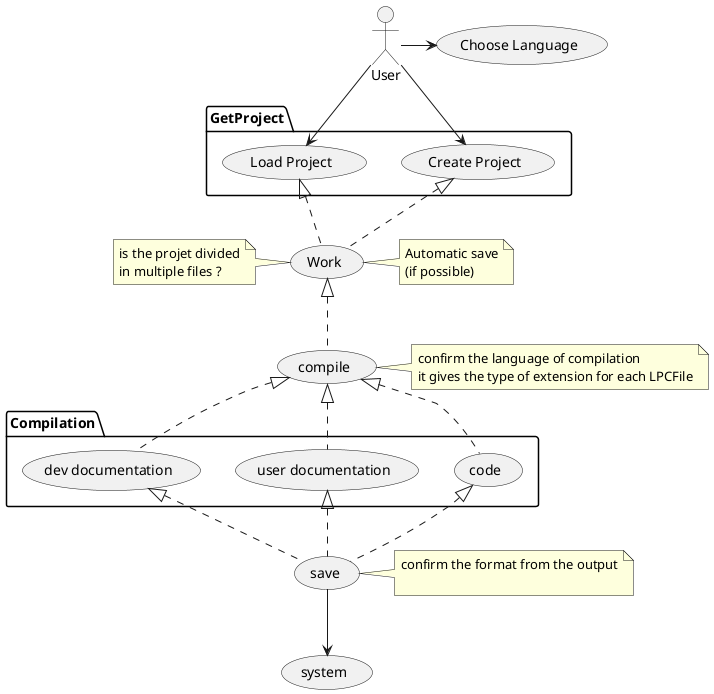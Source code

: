 @startuml
'https://plantuml.com/use-case-diagram
package GetProject{
(Create Project) as (Create)
(Load Project) as (Load)
}
(Choose Language) as (Choose)


:User: --> (Create)
:User: --> (Load)
:User: -> (Choose)
(Create) <|.. (Work)
(Load) <|.. (Work)
note right of (Work)
Automatic save
(if possible)
end note
note left of (Work)
is the projet divided
in multiple files ?
end note

 (Work) <|.- (compile)
 note right of (compile)
 confirm the language of compilation
 it gives the type of extension for each LPCFile
 end note

package Compilation{
(compile) <|.. (code)
(compile) <|.. (user documentation)
(compile) <|.. (dev documentation)
}
(Work)

(code) <|.. (save)
(user documentation) <|.. (save)
(dev documentation) <|.. (save)
 note right of (save)
 confirm the format from the output

 end note

(save) --> (system)


/'note right of (Use)
A note can also
be on several lines
end note

note "This note is connected\nto several objects." as N2
(Start) .. N2
N2 .. (Use)'/
@enduml